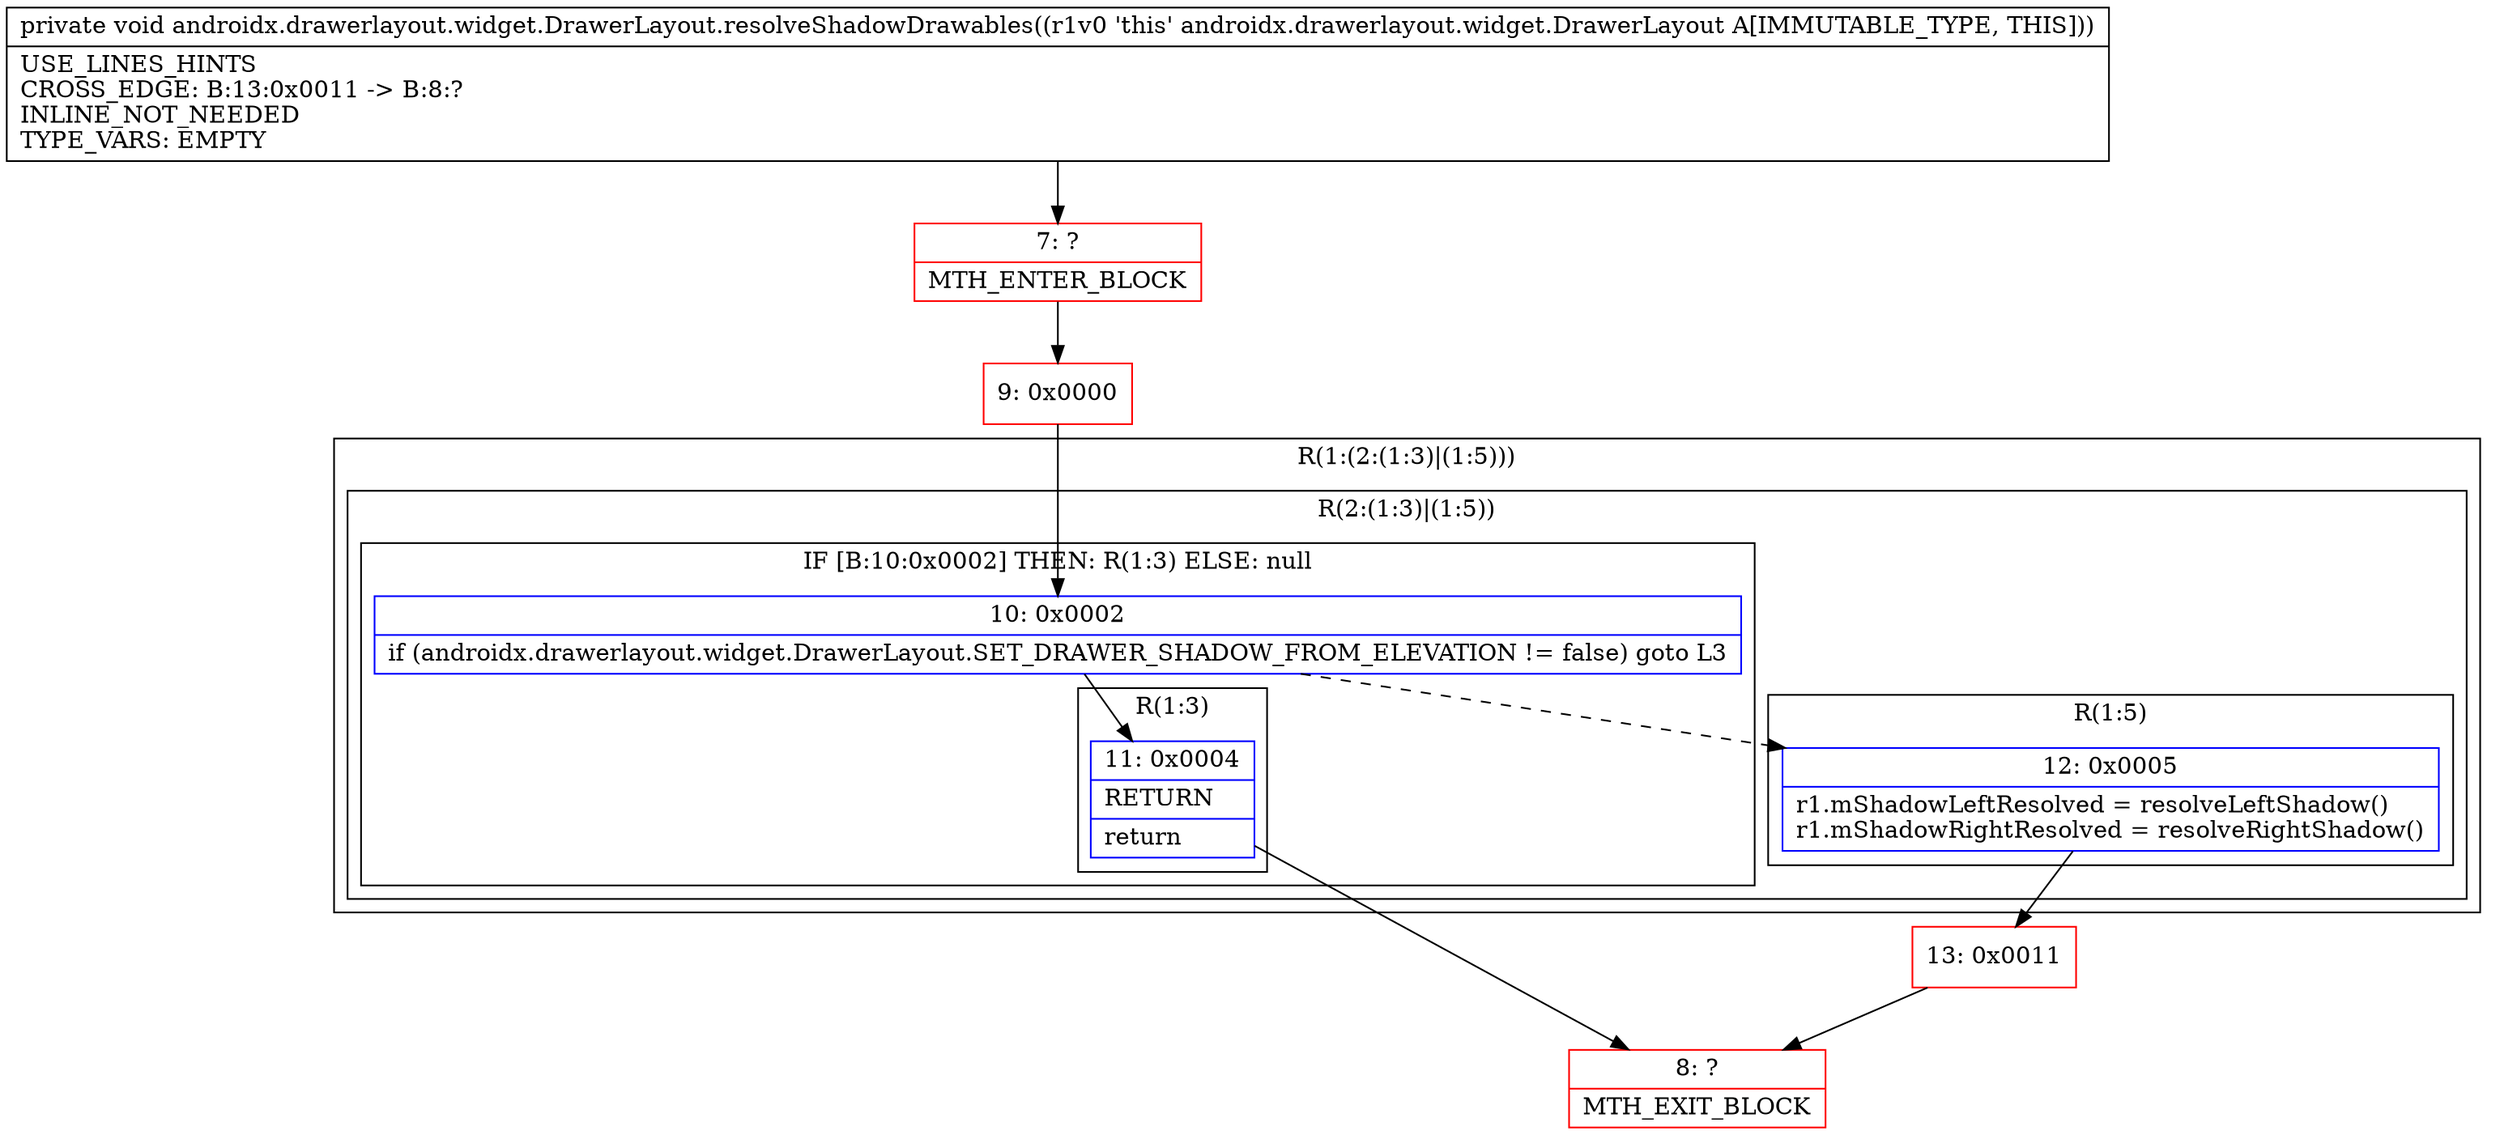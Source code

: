digraph "CFG forandroidx.drawerlayout.widget.DrawerLayout.resolveShadowDrawables()V" {
subgraph cluster_Region_1340183120 {
label = "R(1:(2:(1:3)|(1:5)))";
node [shape=record,color=blue];
subgraph cluster_Region_698807314 {
label = "R(2:(1:3)|(1:5))";
node [shape=record,color=blue];
subgraph cluster_IfRegion_1926321534 {
label = "IF [B:10:0x0002] THEN: R(1:3) ELSE: null";
node [shape=record,color=blue];
Node_10 [shape=record,label="{10\:\ 0x0002|if (androidx.drawerlayout.widget.DrawerLayout.SET_DRAWER_SHADOW_FROM_ELEVATION != false) goto L3\l}"];
subgraph cluster_Region_1262676548 {
label = "R(1:3)";
node [shape=record,color=blue];
Node_11 [shape=record,label="{11\:\ 0x0004|RETURN\l|return\l}"];
}
}
subgraph cluster_Region_141722222 {
label = "R(1:5)";
node [shape=record,color=blue];
Node_12 [shape=record,label="{12\:\ 0x0005|r1.mShadowLeftResolved = resolveLeftShadow()\lr1.mShadowRightResolved = resolveRightShadow()\l}"];
}
}
}
Node_7 [shape=record,color=red,label="{7\:\ ?|MTH_ENTER_BLOCK\l}"];
Node_9 [shape=record,color=red,label="{9\:\ 0x0000}"];
Node_8 [shape=record,color=red,label="{8\:\ ?|MTH_EXIT_BLOCK\l}"];
Node_13 [shape=record,color=red,label="{13\:\ 0x0011}"];
MethodNode[shape=record,label="{private void androidx.drawerlayout.widget.DrawerLayout.resolveShadowDrawables((r1v0 'this' androidx.drawerlayout.widget.DrawerLayout A[IMMUTABLE_TYPE, THIS]))  | USE_LINES_HINTS\lCROSS_EDGE: B:13:0x0011 \-\> B:8:?\lINLINE_NOT_NEEDED\lTYPE_VARS: EMPTY\l}"];
MethodNode -> Node_7;Node_10 -> Node_11;
Node_10 -> Node_12[style=dashed];
Node_11 -> Node_8;
Node_12 -> Node_13;
Node_7 -> Node_9;
Node_9 -> Node_10;
Node_13 -> Node_8;
}

